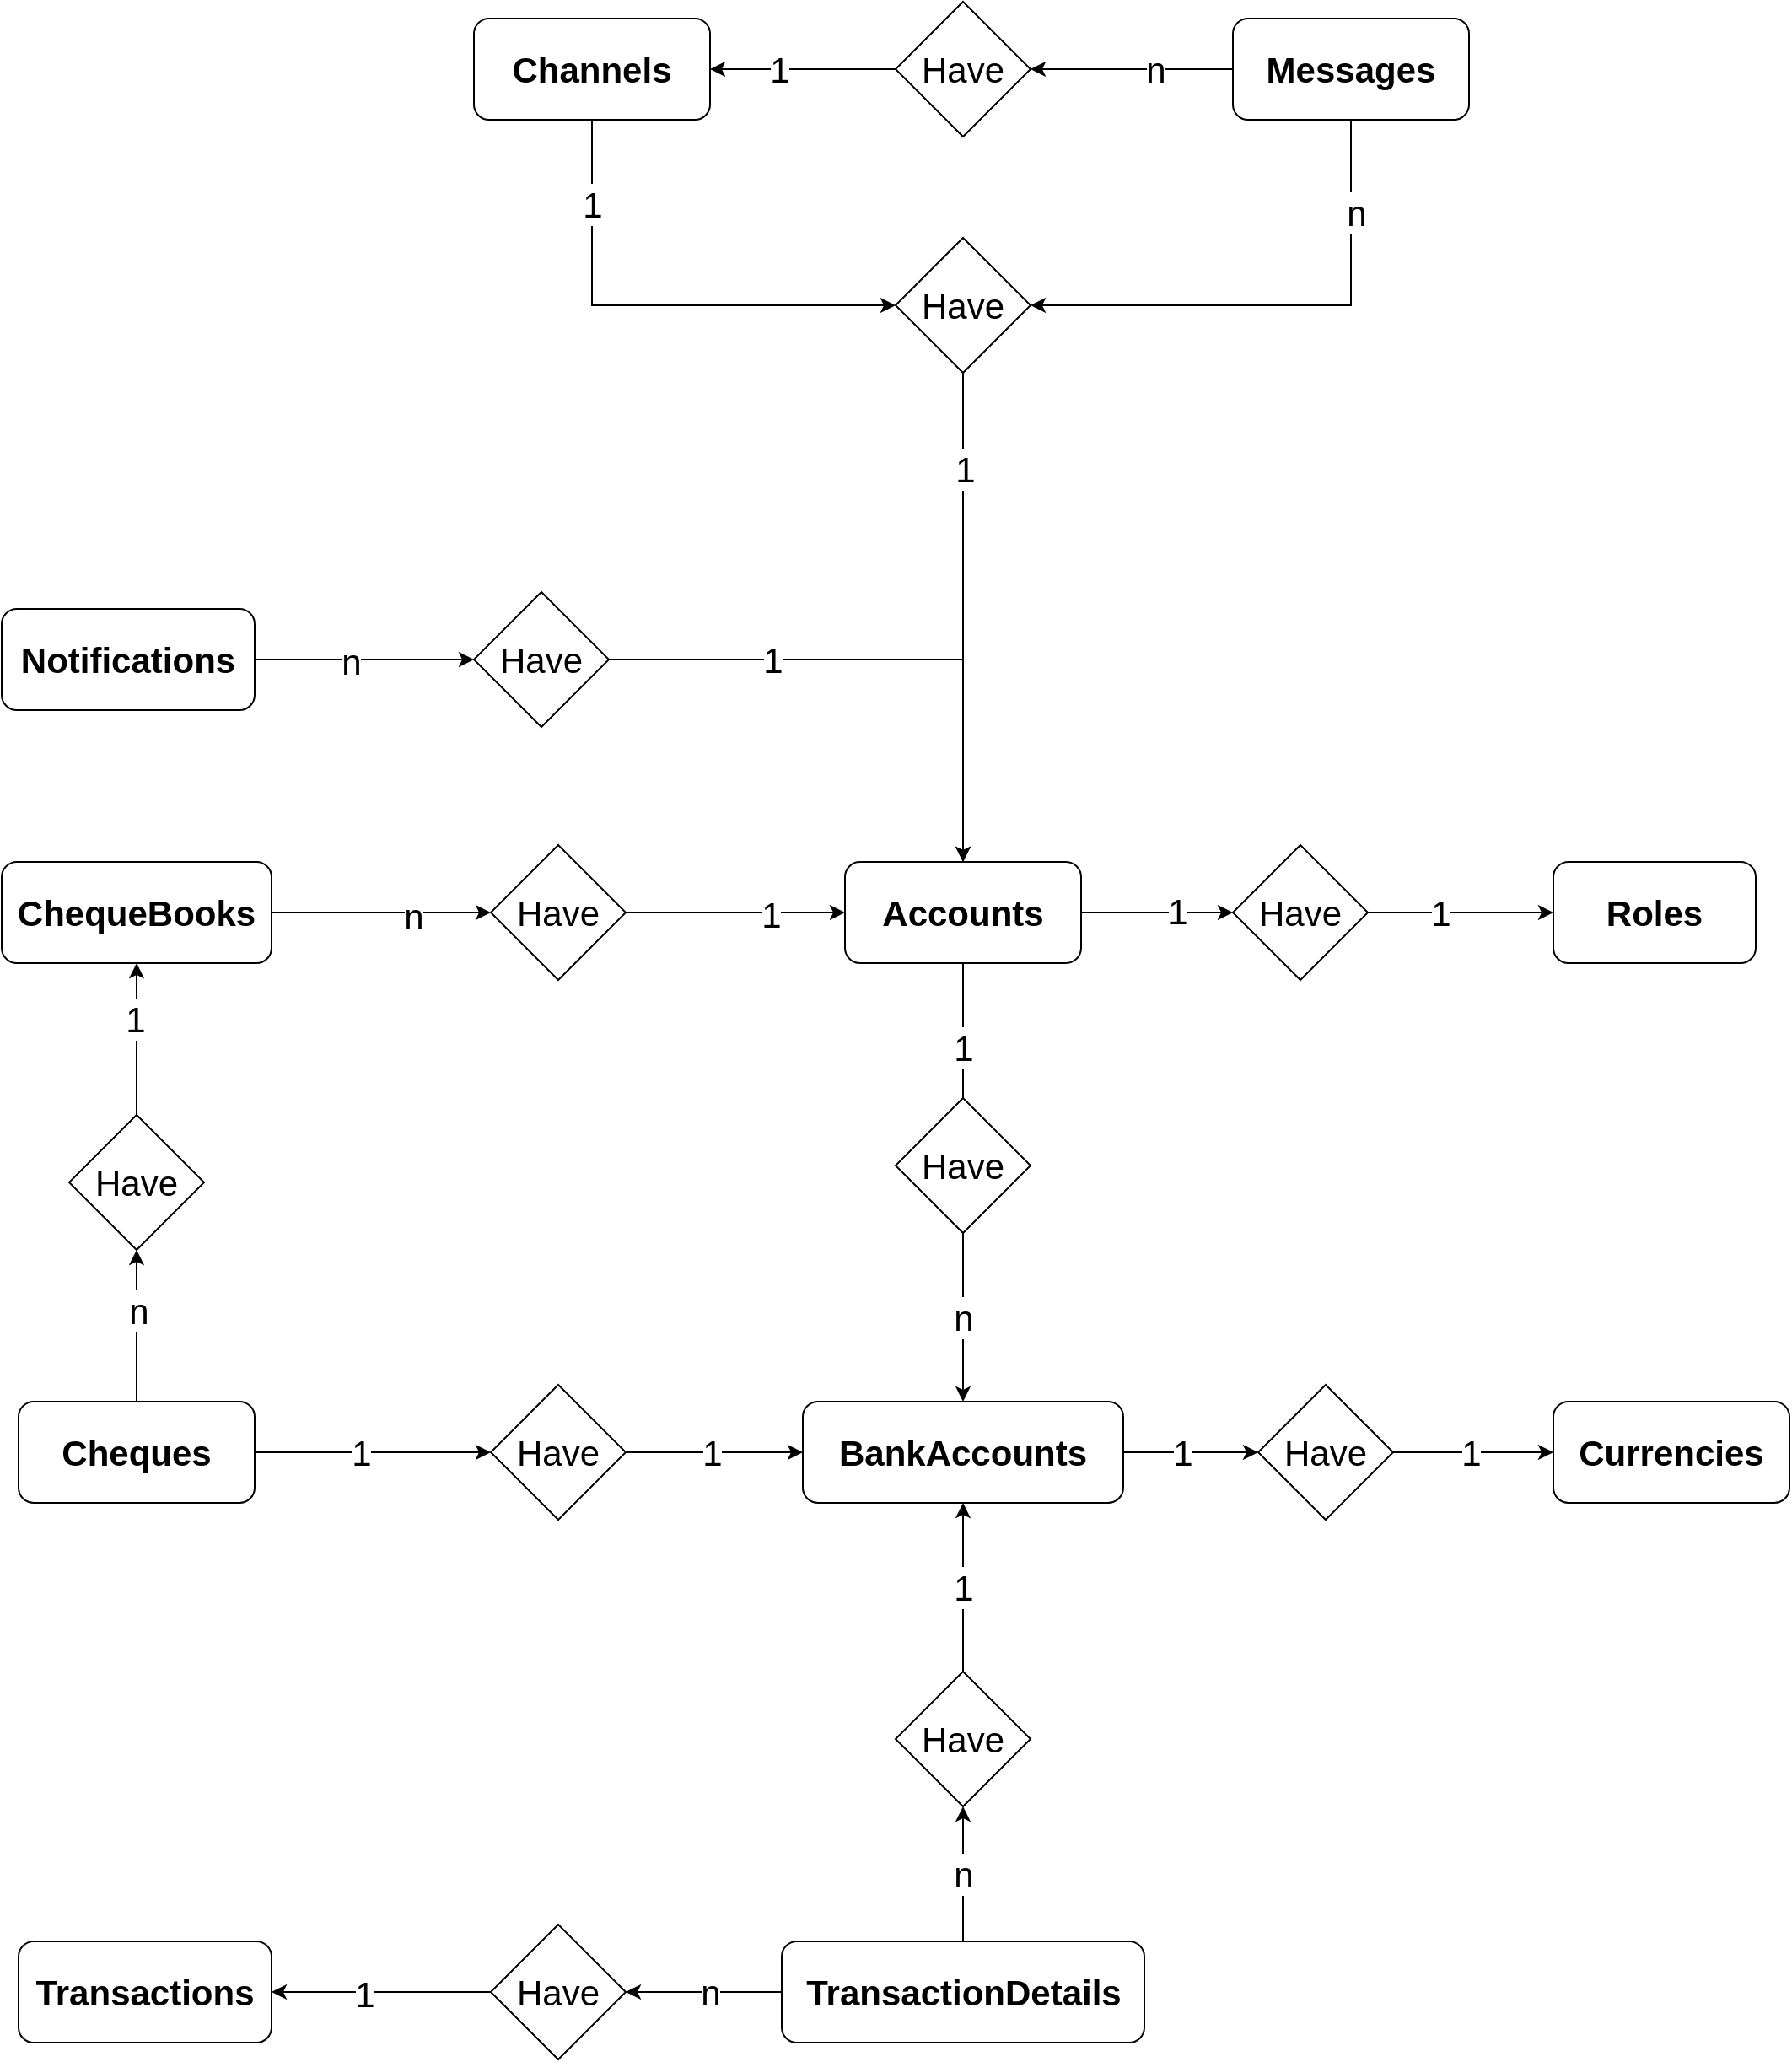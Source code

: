 <mxfile version="14.9.8" type="google"><diagram id="R2lEEEUBdFMjLlhIrx00" name="Page-1"><mxGraphModel dx="4405" dy="2985" grid="1" gridSize="10" guides="1" tooltips="1" connect="1" arrows="1" fold="1" page="1" pageScale="1" pageWidth="850" pageHeight="1100" math="0" shadow="0" extFonts="Permanent Marker^https://fonts.googleapis.com/css?family=Permanent+Marker"><root><mxCell id="0"/><mxCell id="1" parent="0"/><mxCell id="EXhXMusrIRGgw2Yn3gT5-7" style="edgeStyle=orthogonalEdgeStyle;rounded=0;orthogonalLoop=1;jettySize=auto;html=1;startArrow=none;fontSize=21;" parent="1" source="EXhXMusrIRGgw2Yn3gT5-10" target="EXhXMusrIRGgw2Yn3gT5-4" edge="1"><mxGeometry relative="1" as="geometry"/></mxCell><mxCell id="EXhXMusrIRGgw2Yn3gT5-9" value="n" style="edgeLabel;html=1;align=center;verticalAlign=middle;resizable=0;points=[];fontSize=21;" parent="EXhXMusrIRGgw2Yn3gT5-7" vertex="1" connectable="0"><mxGeometry x="0.474" y="2" relative="1" as="geometry"><mxPoint x="-2" y="-24" as="offset"/></mxGeometry></mxCell><mxCell id="UUiILPjeiLG4JDE-uE10-9" style="edgeStyle=orthogonalEdgeStyle;rounded=0;orthogonalLoop=1;jettySize=auto;html=1;startArrow=classic;startFill=1;endArrow=none;endFill=0;" parent="1" source="EXhXMusrIRGgw2Yn3gT5-1" target="UUiILPjeiLG4JDE-uE10-8" edge="1"><mxGeometry relative="1" as="geometry"/></mxCell><mxCell id="Iiv9NN5FgWn8xq9LwBdX-20" value="1" style="edgeLabel;html=1;align=center;verticalAlign=middle;resizable=0;points=[];fontSize=21;" vertex="1" connectable="0" parent="UUiILPjeiLG4JDE-uE10-9"><mxGeometry x="0.609" y="-1" relative="1" as="geometry"><mxPoint as="offset"/></mxGeometry></mxCell><mxCell id="UUiILPjeiLG4JDE-uE10-33" style="edgeStyle=orthogonalEdgeStyle;rounded=0;orthogonalLoop=1;jettySize=auto;html=1;fontSize=21;startArrow=classic;startFill=1;endArrow=none;endFill=0;" parent="1" source="EXhXMusrIRGgw2Yn3gT5-1" target="UUiILPjeiLG4JDE-uE10-32" edge="1"><mxGeometry relative="1" as="geometry"><Array as="points"><mxPoint x="-80" y="-100"/><mxPoint x="-80" y="-100"/></Array></mxGeometry></mxCell><mxCell id="UUiILPjeiLG4JDE-uE10-35" value="1" style="edgeLabel;html=1;align=center;verticalAlign=middle;resizable=0;points=[];fontSize=21;" parent="UUiILPjeiLG4JDE-uE10-33" vertex="1" connectable="0"><mxGeometry x="-0.322" y="1" relative="1" as="geometry"><mxPoint as="offset"/></mxGeometry></mxCell><mxCell id="Iiv9NN5FgWn8xq9LwBdX-17" style="edgeStyle=orthogonalEdgeStyle;rounded=0;orthogonalLoop=1;jettySize=auto;html=1;entryX=1;entryY=0.5;entryDx=0;entryDy=0;fontSize=21;startArrow=classic;startFill=1;endArrow=none;endFill=0;" edge="1" parent="1" source="EXhXMusrIRGgw2Yn3gT5-1" target="Iiv9NN5FgWn8xq9LwBdX-14"><mxGeometry relative="1" as="geometry"><Array as="points"><mxPoint x="20" y="-250"/></Array></mxGeometry></mxCell><mxCell id="Iiv9NN5FgWn8xq9LwBdX-19" value="1" style="edgeLabel;html=1;align=center;verticalAlign=middle;resizable=0;points=[];fontSize=21;" vertex="1" connectable="0" parent="Iiv9NN5FgWn8xq9LwBdX-17"><mxGeometry x="0.416" relative="1" as="geometry"><mxPoint as="offset"/></mxGeometry></mxCell><mxCell id="EXhXMusrIRGgw2Yn3gT5-1" value="&lt;span style=&quot;font-weight: 700; font-size: 21px;&quot;&gt;Accounts&lt;/span&gt;" style="rounded=1;whiteSpace=wrap;html=1;fontSize=21;" parent="1" vertex="1"><mxGeometry x="-50" y="-130" width="140" height="60" as="geometry"/></mxCell><mxCell id="Iiv9NN5FgWn8xq9LwBdX-5" style="edgeStyle=orthogonalEdgeStyle;rounded=0;orthogonalLoop=1;jettySize=auto;html=1;startArrow=classic;startFill=1;endArrow=none;endFill=0;" edge="1" parent="1" source="EXhXMusrIRGgw2Yn3gT5-2" target="Iiv9NN5FgWn8xq9LwBdX-2"><mxGeometry relative="1" as="geometry"/></mxCell><mxCell id="Iiv9NN5FgWn8xq9LwBdX-7" value="1" style="edgeLabel;html=1;align=center;verticalAlign=middle;resizable=0;points=[];fontSize=21;" vertex="1" connectable="0" parent="Iiv9NN5FgWn8xq9LwBdX-5"><mxGeometry x="-0.161" y="-1" relative="1" as="geometry"><mxPoint as="offset"/></mxGeometry></mxCell><mxCell id="EXhXMusrIRGgw2Yn3gT5-2" value="&lt;span style=&quot;font-weight: 700; font-size: 21px;&quot;&gt;Transactions&lt;/span&gt;" style="rounded=1;whiteSpace=wrap;html=1;fontSize=21;" parent="1" vertex="1"><mxGeometry x="-540" y="510" width="150" height="60" as="geometry"/></mxCell><mxCell id="EXhXMusrIRGgw2Yn3gT5-15" style="edgeStyle=orthogonalEdgeStyle;rounded=0;orthogonalLoop=1;jettySize=auto;html=1;entryX=1;entryY=0.5;entryDx=0;entryDy=0;fontSize=21;startArrow=classic;startFill=1;endArrow=none;endFill=0;" parent="1" source="EXhXMusrIRGgw2Yn3gT5-3" target="EXhXMusrIRGgw2Yn3gT5-14" edge="1"><mxGeometry relative="1" as="geometry"/></mxCell><mxCell id="EXhXMusrIRGgw2Yn3gT5-17" value="1" style="edgeLabel;html=1;align=center;verticalAlign=middle;resizable=0;points=[];fontSize=21;" parent="EXhXMusrIRGgw2Yn3gT5-15" vertex="1" connectable="0"><mxGeometry x="0.218" relative="1" as="geometry"><mxPoint as="offset"/></mxGeometry></mxCell><mxCell id="EXhXMusrIRGgw2Yn3gT5-3" value="&lt;span style=&quot;font-weight: 700; font-size: 21px;&quot;&gt;Roles&lt;/span&gt;" style="rounded=1;whiteSpace=wrap;html=1;fontSize=21;" parent="1" vertex="1"><mxGeometry x="370" y="-130" width="120" height="60" as="geometry"/></mxCell><mxCell id="EXhXMusrIRGgw2Yn3gT5-20" style="edgeStyle=orthogonalEdgeStyle;rounded=0;orthogonalLoop=1;jettySize=auto;html=1;fontSize=21;startArrow=classic;startFill=1;endArrow=none;endFill=0;" parent="1" source="EXhXMusrIRGgw2Yn3gT5-4" target="EXhXMusrIRGgw2Yn3gT5-19" edge="1"><mxGeometry relative="1" as="geometry"/></mxCell><mxCell id="EXhXMusrIRGgw2Yn3gT5-22" value="1" style="edgeLabel;html=1;align=center;verticalAlign=middle;resizable=0;points=[];fontSize=21;" parent="EXhXMusrIRGgw2Yn3gT5-20" vertex="1" connectable="0"><mxGeometry x="-0.28" y="1" relative="1" as="geometry"><mxPoint x="-1" y="14" as="offset"/></mxGeometry></mxCell><mxCell id="UUiILPjeiLG4JDE-uE10-38" style="edgeStyle=orthogonalEdgeStyle;rounded=0;orthogonalLoop=1;jettySize=auto;html=1;fontSize=21;startArrow=classic;startFill=1;endArrow=none;endFill=0;" parent="1" source="EXhXMusrIRGgw2Yn3gT5-4" target="UUiILPjeiLG4JDE-uE10-37" edge="1"><mxGeometry relative="1" as="geometry"/></mxCell><mxCell id="UUiILPjeiLG4JDE-uE10-46" value="1" style="edgeLabel;html=1;align=center;verticalAlign=middle;resizable=0;points=[];fontSize=21;" parent="UUiILPjeiLG4JDE-uE10-38" vertex="1" connectable="0"><mxGeometry x="-0.19" relative="1" as="geometry"><mxPoint x="-12" as="offset"/></mxGeometry></mxCell><mxCell id="EXhXMusrIRGgw2Yn3gT5-4" value="&lt;span style=&quot;font-weight: 700 ; font-size: 21px&quot;&gt;BankAccounts&lt;/span&gt;" style="rounded=1;whiteSpace=wrap;html=1;fontSize=21;" parent="1" vertex="1"><mxGeometry x="-75" y="190" width="190" height="60" as="geometry"/></mxCell><mxCell id="EXhXMusrIRGgw2Yn3gT5-24" style="edgeStyle=orthogonalEdgeStyle;rounded=0;orthogonalLoop=1;jettySize=auto;html=1;fontSize=21;startArrow=classic;startFill=1;endArrow=none;endFill=0;" parent="1" source="EXhXMusrIRGgw2Yn3gT5-5" target="EXhXMusrIRGgw2Yn3gT5-23" edge="1"><mxGeometry relative="1" as="geometry"/></mxCell><mxCell id="EXhXMusrIRGgw2Yn3gT5-27" value="1" style="edgeLabel;html=1;align=center;verticalAlign=middle;resizable=0;points=[];fontSize=21;" parent="EXhXMusrIRGgw2Yn3gT5-24" vertex="1" connectable="0"><mxGeometry x="-0.273" y="-3" relative="1" as="geometry"><mxPoint x="-15" y="3" as="offset"/></mxGeometry></mxCell><mxCell id="EXhXMusrIRGgw2Yn3gT5-5" value="&lt;span style=&quot;font-weight: 700; font-size: 21px;&quot;&gt;Currencies&lt;/span&gt;" style="rounded=1;whiteSpace=wrap;html=1;fontSize=21;" parent="1" vertex="1"><mxGeometry x="370" y="190" width="140" height="60" as="geometry"/></mxCell><mxCell id="EXhXMusrIRGgw2Yn3gT5-10" value="Have" style="rhombus;whiteSpace=wrap;html=1;fontSize=21;" parent="1" vertex="1"><mxGeometry x="-20" y="10" width="80" height="80" as="geometry"/></mxCell><mxCell id="EXhXMusrIRGgw2Yn3gT5-11" value="" style="edgeStyle=orthogonalEdgeStyle;rounded=0;orthogonalLoop=1;jettySize=auto;html=1;endArrow=none;fontSize=21;" parent="1" source="EXhXMusrIRGgw2Yn3gT5-1" target="EXhXMusrIRGgw2Yn3gT5-10" edge="1"><mxGeometry relative="1" as="geometry"><mxPoint x="20" y="-60" as="sourcePoint"/><mxPoint x="60" y="170" as="targetPoint"/></mxGeometry></mxCell><mxCell id="EXhXMusrIRGgw2Yn3gT5-12" value="1" style="edgeLabel;html=1;align=center;verticalAlign=middle;resizable=0;points=[];fontSize=21;" parent="EXhXMusrIRGgw2Yn3gT5-11" vertex="1" connectable="0"><mxGeometry x="-0.747" y="-1" relative="1" as="geometry"><mxPoint x="1" y="40" as="offset"/></mxGeometry></mxCell><mxCell id="EXhXMusrIRGgw2Yn3gT5-16" style="edgeStyle=orthogonalEdgeStyle;rounded=0;orthogonalLoop=1;jettySize=auto;html=1;fontSize=21;startArrow=classic;startFill=1;endArrow=none;endFill=0;" parent="1" source="EXhXMusrIRGgw2Yn3gT5-14" target="EXhXMusrIRGgw2Yn3gT5-1" edge="1"><mxGeometry relative="1" as="geometry"/></mxCell><mxCell id="EXhXMusrIRGgw2Yn3gT5-18" value="1" style="edgeLabel;html=1;align=center;verticalAlign=middle;resizable=0;points=[];fontSize=21;" parent="EXhXMusrIRGgw2Yn3gT5-16" vertex="1" connectable="0"><mxGeometry x="-0.26" y="-1" relative="1" as="geometry"><mxPoint as="offset"/></mxGeometry></mxCell><mxCell id="EXhXMusrIRGgw2Yn3gT5-14" value="Have" style="rhombus;whiteSpace=wrap;html=1;fontSize=21;" parent="1" vertex="1"><mxGeometry x="180" y="-140" width="80" height="80" as="geometry"/></mxCell><mxCell id="Iiv9NN5FgWn8xq9LwBdX-3" style="edgeStyle=orthogonalEdgeStyle;rounded=0;orthogonalLoop=1;jettySize=auto;html=1;startArrow=classic;startFill=1;endArrow=none;endFill=0;" edge="1" parent="1" source="EXhXMusrIRGgw2Yn3gT5-19" target="Iiv9NN5FgWn8xq9LwBdX-1"><mxGeometry relative="1" as="geometry"/></mxCell><mxCell id="Iiv9NN5FgWn8xq9LwBdX-9" value="n" style="edgeLabel;html=1;align=center;verticalAlign=middle;resizable=0;points=[];fontSize=21;" vertex="1" connectable="0" parent="Iiv9NN5FgWn8xq9LwBdX-3"><mxGeometry x="-0.284" y="1" relative="1" as="geometry"><mxPoint x="-1" y="11" as="offset"/></mxGeometry></mxCell><mxCell id="EXhXMusrIRGgw2Yn3gT5-19" value="Have" style="rhombus;whiteSpace=wrap;html=1;fontSize=21;" parent="1" vertex="1"><mxGeometry x="-20" y="350" width="80" height="80" as="geometry"/></mxCell><mxCell id="EXhXMusrIRGgw2Yn3gT5-25" style="edgeStyle=orthogonalEdgeStyle;rounded=0;orthogonalLoop=1;jettySize=auto;html=1;fontSize=21;startArrow=classic;startFill=1;endArrow=none;endFill=0;" parent="1" source="EXhXMusrIRGgw2Yn3gT5-23" target="EXhXMusrIRGgw2Yn3gT5-4" edge="1"><mxGeometry relative="1" as="geometry"/></mxCell><mxCell id="EXhXMusrIRGgw2Yn3gT5-26" value="1" style="edgeLabel;html=1;align=center;verticalAlign=middle;resizable=0;points=[];fontSize=21;" parent="EXhXMusrIRGgw2Yn3gT5-25" vertex="1" connectable="0"><mxGeometry x="-0.3" y="-3" relative="1" as="geometry"><mxPoint x="-17" y="3" as="offset"/></mxGeometry></mxCell><mxCell id="EXhXMusrIRGgw2Yn3gT5-23" value="Have" style="rhombus;whiteSpace=wrap;html=1;fontSize=21;" parent="1" vertex="1"><mxGeometry x="195" y="180" width="80" height="80" as="geometry"/></mxCell><mxCell id="UUiILPjeiLG4JDE-uE10-1" value="&lt;span style=&quot;font-weight: 700 ; font-size: 21px&quot;&gt;Messages&lt;br&gt;&lt;/span&gt;" style="rounded=1;whiteSpace=wrap;html=1;fontSize=21;" parent="1" vertex="1"><mxGeometry x="180" y="-630" width="140" height="60" as="geometry"/></mxCell><mxCell id="UUiILPjeiLG4JDE-uE10-17" style="edgeStyle=orthogonalEdgeStyle;rounded=0;orthogonalLoop=1;jettySize=auto;html=1;startArrow=classic;startFill=1;endArrow=none;endFill=0;" parent="1" source="UUiILPjeiLG4JDE-uE10-2" target="UUiILPjeiLG4JDE-uE10-12" edge="1"><mxGeometry relative="1" as="geometry"/></mxCell><mxCell id="UUiILPjeiLG4JDE-uE10-19" value="1" style="edgeLabel;html=1;align=center;verticalAlign=middle;resizable=0;points=[];fontSize=21;" parent="UUiILPjeiLG4JDE-uE10-17" vertex="1" connectable="0"><mxGeometry x="-0.265" relative="1" as="geometry"><mxPoint as="offset"/></mxGeometry></mxCell><mxCell id="UUiILPjeiLG4JDE-uE10-2" value="&lt;span style=&quot;font-weight: 700 ; font-size: 21px&quot;&gt;Channels&lt;br&gt;&lt;/span&gt;" style="rounded=1;whiteSpace=wrap;html=1;fontSize=21;" parent="1" vertex="1"><mxGeometry x="-270" y="-630" width="140" height="60" as="geometry"/></mxCell><mxCell id="UUiILPjeiLG4JDE-uE10-3" value="&lt;span style=&quot;font-weight: 700 ; font-size: 21px&quot;&gt;Cheques&lt;br&gt;&lt;/span&gt;" style="rounded=1;whiteSpace=wrap;html=1;fontSize=21;" parent="1" vertex="1"><mxGeometry x="-540" y="190" width="140" height="60" as="geometry"/></mxCell><mxCell id="UUiILPjeiLG4JDE-uE10-40" style="edgeStyle=orthogonalEdgeStyle;rounded=0;orthogonalLoop=1;jettySize=auto;html=1;entryX=0.5;entryY=0;entryDx=0;entryDy=0;fontSize=21;startArrow=classic;startFill=1;endArrow=none;endFill=0;" parent="1" source="UUiILPjeiLG4JDE-uE10-4" target="UUiILPjeiLG4JDE-uE10-39" edge="1"><mxGeometry relative="1" as="geometry"/></mxCell><mxCell id="UUiILPjeiLG4JDE-uE10-42" value="1" style="edgeLabel;html=1;align=center;verticalAlign=middle;resizable=0;points=[];fontSize=21;" parent="UUiILPjeiLG4JDE-uE10-40" vertex="1" connectable="0"><mxGeometry x="-0.267" y="-1" relative="1" as="geometry"><mxPoint as="offset"/></mxGeometry></mxCell><mxCell id="UUiILPjeiLG4JDE-uE10-4" value="&lt;span style=&quot;font-weight: 700 ; font-size: 21px&quot;&gt;ChequeBooks&lt;br&gt;&lt;/span&gt;" style="rounded=1;whiteSpace=wrap;html=1;fontSize=21;" parent="1" vertex="1"><mxGeometry x="-550" y="-130" width="160" height="60" as="geometry"/></mxCell><mxCell id="UUiILPjeiLG4JDE-uE10-15" style="edgeStyle=orthogonalEdgeStyle;rounded=0;orthogonalLoop=1;jettySize=auto;html=1;entryX=0.5;entryY=1;entryDx=0;entryDy=0;startArrow=classic;startFill=1;endArrow=none;endFill=0;" parent="1" source="UUiILPjeiLG4JDE-uE10-8" target="UUiILPjeiLG4JDE-uE10-1" edge="1"><mxGeometry relative="1" as="geometry"/></mxCell><mxCell id="UUiILPjeiLG4JDE-uE10-27" value="n" style="edgeLabel;html=1;align=center;verticalAlign=middle;resizable=0;points=[];fontSize=21;" parent="UUiILPjeiLG4JDE-uE10-15" vertex="1" connectable="0"><mxGeometry x="0.637" y="-3" relative="1" as="geometry"><mxPoint as="offset"/></mxGeometry></mxCell><mxCell id="UUiILPjeiLG4JDE-uE10-30" style="edgeStyle=orthogonalEdgeStyle;rounded=0;orthogonalLoop=1;jettySize=auto;html=1;entryX=0.5;entryY=1;entryDx=0;entryDy=0;fontSize=21;startArrow=classic;startFill=1;endArrow=none;endFill=0;" parent="1" source="UUiILPjeiLG4JDE-uE10-8" target="UUiILPjeiLG4JDE-uE10-2" edge="1"><mxGeometry relative="1" as="geometry"/></mxCell><mxCell id="UUiILPjeiLG4JDE-uE10-31" value="1" style="edgeLabel;html=1;align=center;verticalAlign=middle;resizable=0;points=[];fontSize=21;" parent="UUiILPjeiLG4JDE-uE10-30" vertex="1" connectable="0"><mxGeometry x="0.422" y="1" relative="1" as="geometry"><mxPoint x="1" y="-34" as="offset"/></mxGeometry></mxCell><mxCell id="UUiILPjeiLG4JDE-uE10-8" value="Have" style="rhombus;whiteSpace=wrap;html=1;fontSize=21;" parent="1" vertex="1"><mxGeometry x="-20" y="-500" width="80" height="80" as="geometry"/></mxCell><mxCell id="UUiILPjeiLG4JDE-uE10-18" style="edgeStyle=orthogonalEdgeStyle;rounded=0;orthogonalLoop=1;jettySize=auto;html=1;startArrow=classic;startFill=1;endArrow=none;endFill=0;" parent="1" source="UUiILPjeiLG4JDE-uE10-12" target="UUiILPjeiLG4JDE-uE10-1" edge="1"><mxGeometry relative="1" as="geometry"/></mxCell><mxCell id="UUiILPjeiLG4JDE-uE10-20" value="n" style="edgeLabel;html=1;align=center;verticalAlign=middle;resizable=0;points=[];fontSize=21;" parent="UUiILPjeiLG4JDE-uE10-18" vertex="1" connectable="0"><mxGeometry x="0.221" relative="1" as="geometry"><mxPoint as="offset"/></mxGeometry></mxCell><mxCell id="UUiILPjeiLG4JDE-uE10-12" value="Have" style="rhombus;whiteSpace=wrap;html=1;fontSize=21;" parent="1" vertex="1"><mxGeometry x="-20" y="-640" width="80" height="80" as="geometry"/></mxCell><mxCell id="UUiILPjeiLG4JDE-uE10-34" style="edgeStyle=orthogonalEdgeStyle;rounded=0;orthogonalLoop=1;jettySize=auto;html=1;fontSize=21;startArrow=classic;startFill=1;endArrow=none;endFill=0;" parent="1" source="UUiILPjeiLG4JDE-uE10-32" target="UUiILPjeiLG4JDE-uE10-4" edge="1"><mxGeometry relative="1" as="geometry"/></mxCell><mxCell id="UUiILPjeiLG4JDE-uE10-36" value="n" style="edgeLabel;html=1;align=center;verticalAlign=middle;resizable=0;points=[];fontSize=21;" parent="UUiILPjeiLG4JDE-uE10-34" vertex="1" connectable="0"><mxGeometry x="-0.294" y="2" relative="1" as="geometry"><mxPoint as="offset"/></mxGeometry></mxCell><mxCell id="UUiILPjeiLG4JDE-uE10-32" value="Have" style="rhombus;whiteSpace=wrap;html=1;fontSize=21;" parent="1" vertex="1"><mxGeometry x="-260" y="-140" width="80" height="80" as="geometry"/></mxCell><mxCell id="UUiILPjeiLG4JDE-uE10-45" style="edgeStyle=orthogonalEdgeStyle;rounded=0;orthogonalLoop=1;jettySize=auto;html=1;fontSize=21;endArrow=none;endFill=0;startArrow=classic;startFill=1;" parent="1" source="UUiILPjeiLG4JDE-uE10-37" target="UUiILPjeiLG4JDE-uE10-3" edge="1"><mxGeometry relative="1" as="geometry"/></mxCell><mxCell id="UUiILPjeiLG4JDE-uE10-47" value="1" style="edgeLabel;html=1;align=center;verticalAlign=middle;resizable=0;points=[];fontSize=21;" parent="UUiILPjeiLG4JDE-uE10-45" vertex="1" connectable="0"><mxGeometry x="0.108" relative="1" as="geometry"><mxPoint as="offset"/></mxGeometry></mxCell><mxCell id="UUiILPjeiLG4JDE-uE10-37" value="Have" style="rhombus;whiteSpace=wrap;html=1;fontSize=21;" parent="1" vertex="1"><mxGeometry x="-260" y="180" width="80" height="80" as="geometry"/></mxCell><mxCell id="UUiILPjeiLG4JDE-uE10-41" style="edgeStyle=orthogonalEdgeStyle;rounded=0;orthogonalLoop=1;jettySize=auto;html=1;fontSize=21;startArrow=classic;startFill=1;endArrow=none;endFill=0;" parent="1" source="UUiILPjeiLG4JDE-uE10-39" target="UUiILPjeiLG4JDE-uE10-3" edge="1"><mxGeometry relative="1" as="geometry"/></mxCell><mxCell id="UUiILPjeiLG4JDE-uE10-43" value="n" style="edgeLabel;html=1;align=center;verticalAlign=middle;resizable=0;points=[];fontSize=21;" parent="UUiILPjeiLG4JDE-uE10-41" vertex="1" connectable="0"><mxGeometry x="-0.199" y="1" relative="1" as="geometry"><mxPoint as="offset"/></mxGeometry></mxCell><mxCell id="UUiILPjeiLG4JDE-uE10-39" value="Have" style="rhombus;whiteSpace=wrap;html=1;fontSize=21;" parent="1" vertex="1"><mxGeometry x="-510" y="20" width="80" height="80" as="geometry"/></mxCell><mxCell id="Iiv9NN5FgWn8xq9LwBdX-1" value="&lt;span style=&quot;font-weight: 700 ; font-size: 21px&quot;&gt;TransactionDetails&lt;/span&gt;" style="rounded=1;whiteSpace=wrap;html=1;fontSize=21;" vertex="1" parent="1"><mxGeometry x="-87.5" y="510" width="215" height="60" as="geometry"/></mxCell><mxCell id="Iiv9NN5FgWn8xq9LwBdX-6" style="edgeStyle=orthogonalEdgeStyle;rounded=0;orthogonalLoop=1;jettySize=auto;html=1;startArrow=classic;startFill=1;endArrow=none;endFill=0;" edge="1" parent="1" source="Iiv9NN5FgWn8xq9LwBdX-2" target="Iiv9NN5FgWn8xq9LwBdX-1"><mxGeometry relative="1" as="geometry"/></mxCell><mxCell id="Iiv9NN5FgWn8xq9LwBdX-8" value="n" style="edgeLabel;html=1;align=center;verticalAlign=middle;resizable=0;points=[];fontSize=21;" vertex="1" connectable="0" parent="Iiv9NN5FgWn8xq9LwBdX-6"><mxGeometry x="0.291" y="1" relative="1" as="geometry"><mxPoint x="-10" y="1" as="offset"/></mxGeometry></mxCell><mxCell id="Iiv9NN5FgWn8xq9LwBdX-2" value="Have" style="rhombus;whiteSpace=wrap;html=1;fontSize=21;" vertex="1" parent="1"><mxGeometry x="-260" y="500" width="80" height="80" as="geometry"/></mxCell><mxCell id="Iiv9NN5FgWn8xq9LwBdX-10" value="&lt;span style=&quot;font-weight: 700 ; font-size: 21px&quot;&gt;Notifications&lt;/span&gt;" style="rounded=1;whiteSpace=wrap;html=1;fontSize=21;" vertex="1" parent="1"><mxGeometry x="-550" y="-280" width="150" height="60" as="geometry"/></mxCell><mxCell id="Iiv9NN5FgWn8xq9LwBdX-15" style="edgeStyle=orthogonalEdgeStyle;rounded=0;orthogonalLoop=1;jettySize=auto;html=1;fontSize=21;startArrow=classic;startFill=1;endArrow=none;endFill=0;" edge="1" parent="1" source="Iiv9NN5FgWn8xq9LwBdX-14" target="Iiv9NN5FgWn8xq9LwBdX-10"><mxGeometry relative="1" as="geometry"/></mxCell><mxCell id="Iiv9NN5FgWn8xq9LwBdX-16" value="n" style="edgeLabel;html=1;align=center;verticalAlign=middle;resizable=0;points=[];fontSize=21;" vertex="1" connectable="0" parent="Iiv9NN5FgWn8xq9LwBdX-15"><mxGeometry x="0.128" y="1" relative="1" as="geometry"><mxPoint as="offset"/></mxGeometry></mxCell><mxCell id="Iiv9NN5FgWn8xq9LwBdX-14" value="Have" style="rhombus;whiteSpace=wrap;html=1;fontSize=21;" vertex="1" parent="1"><mxGeometry x="-270" y="-290" width="80" height="80" as="geometry"/></mxCell></root></mxGraphModel></diagram></mxfile>